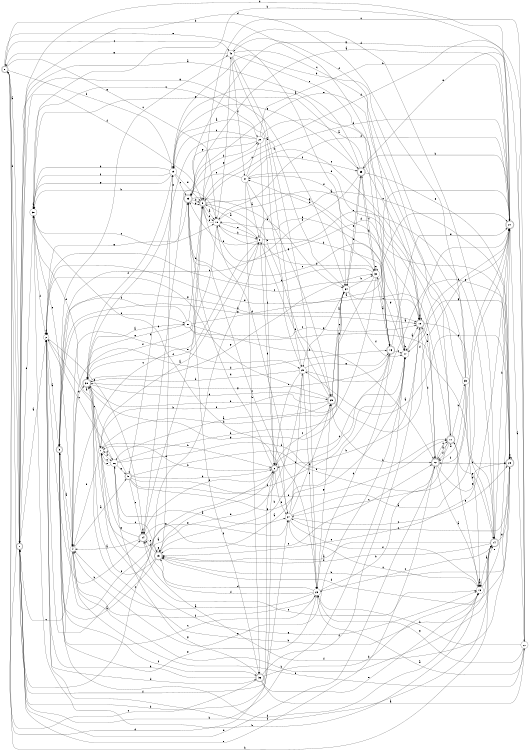 digraph n33_3 {
__start0 [label="" shape="none"];

rankdir=LR;
size="8,5";

s0 [style="rounded,filled", color="black", fillcolor="white" shape="doublecircle", label="0"];
s1 [style="rounded,filled", color="black", fillcolor="white" shape="doublecircle", label="1"];
s2 [style="filled", color="black", fillcolor="white" shape="circle", label="2"];
s3 [style="rounded,filled", color="black", fillcolor="white" shape="doublecircle", label="3"];
s4 [style="filled", color="black", fillcolor="white" shape="circle", label="4"];
s5 [style="rounded,filled", color="black", fillcolor="white" shape="doublecircle", label="5"];
s6 [style="rounded,filled", color="black", fillcolor="white" shape="doublecircle", label="6"];
s7 [style="filled", color="black", fillcolor="white" shape="circle", label="7"];
s8 [style="filled", color="black", fillcolor="white" shape="circle", label="8"];
s9 [style="rounded,filled", color="black", fillcolor="white" shape="doublecircle", label="9"];
s10 [style="filled", color="black", fillcolor="white" shape="circle", label="10"];
s11 [style="rounded,filled", color="black", fillcolor="white" shape="doublecircle", label="11"];
s12 [style="rounded,filled", color="black", fillcolor="white" shape="doublecircle", label="12"];
s13 [style="filled", color="black", fillcolor="white" shape="circle", label="13"];
s14 [style="rounded,filled", color="black", fillcolor="white" shape="doublecircle", label="14"];
s15 [style="rounded,filled", color="black", fillcolor="white" shape="doublecircle", label="15"];
s16 [style="rounded,filled", color="black", fillcolor="white" shape="doublecircle", label="16"];
s17 [style="filled", color="black", fillcolor="white" shape="circle", label="17"];
s18 [style="rounded,filled", color="black", fillcolor="white" shape="doublecircle", label="18"];
s19 [style="filled", color="black", fillcolor="white" shape="circle", label="19"];
s20 [style="filled", color="black", fillcolor="white" shape="circle", label="20"];
s21 [style="rounded,filled", color="black", fillcolor="white" shape="doublecircle", label="21"];
s22 [style="filled", color="black", fillcolor="white" shape="circle", label="22"];
s23 [style="filled", color="black", fillcolor="white" shape="circle", label="23"];
s24 [style="rounded,filled", color="black", fillcolor="white" shape="doublecircle", label="24"];
s25 [style="rounded,filled", color="black", fillcolor="white" shape="doublecircle", label="25"];
s26 [style="filled", color="black", fillcolor="white" shape="circle", label="26"];
s27 [style="filled", color="black", fillcolor="white" shape="circle", label="27"];
s28 [style="rounded,filled", color="black", fillcolor="white" shape="doublecircle", label="28"];
s29 [style="filled", color="black", fillcolor="white" shape="circle", label="29"];
s30 [style="rounded,filled", color="black", fillcolor="white" shape="doublecircle", label="30"];
s31 [style="filled", color="black", fillcolor="white" shape="circle", label="31"];
s32 [style="filled", color="black", fillcolor="white" shape="circle", label="32"];
s33 [style="rounded,filled", color="black", fillcolor="white" shape="doublecircle", label="33"];
s34 [style="filled", color="black", fillcolor="white" shape="circle", label="34"];
s35 [style="rounded,filled", color="black", fillcolor="white" shape="doublecircle", label="35"];
s36 [style="rounded,filled", color="black", fillcolor="white" shape="doublecircle", label="36"];
s37 [style="filled", color="black", fillcolor="white" shape="circle", label="37"];
s38 [style="filled", color="black", fillcolor="white" shape="circle", label="38"];
s39 [style="filled", color="black", fillcolor="white" shape="circle", label="39"];
s40 [style="filled", color="black", fillcolor="white" shape="circle", label="40"];
s0 -> s1 [label="a"];
s0 -> s14 [label="b"];
s0 -> s40 [label="c"];
s0 -> s6 [label="d"];
s0 -> s34 [label="e"];
s0 -> s19 [label="f"];
s0 -> s10 [label="g"];
s1 -> s2 [label="a"];
s1 -> s17 [label="b"];
s1 -> s8 [label="c"];
s1 -> s0 [label="d"];
s1 -> s38 [label="e"];
s1 -> s9 [label="f"];
s1 -> s34 [label="g"];
s2 -> s3 [label="a"];
s2 -> s24 [label="b"];
s2 -> s26 [label="c"];
s2 -> s36 [label="d"];
s2 -> s24 [label="e"];
s2 -> s2 [label="f"];
s2 -> s33 [label="g"];
s3 -> s4 [label="a"];
s3 -> s18 [label="b"];
s3 -> s40 [label="c"];
s3 -> s13 [label="d"];
s3 -> s31 [label="e"];
s3 -> s36 [label="f"];
s3 -> s18 [label="g"];
s4 -> s5 [label="a"];
s4 -> s14 [label="b"];
s4 -> s1 [label="c"];
s4 -> s16 [label="d"];
s4 -> s29 [label="e"];
s4 -> s23 [label="f"];
s4 -> s30 [label="g"];
s5 -> s2 [label="a"];
s5 -> s6 [label="b"];
s5 -> s24 [label="c"];
s5 -> s17 [label="d"];
s5 -> s11 [label="e"];
s5 -> s21 [label="f"];
s5 -> s17 [label="g"];
s6 -> s2 [label="a"];
s6 -> s7 [label="b"];
s6 -> s25 [label="c"];
s6 -> s33 [label="d"];
s6 -> s27 [label="e"];
s6 -> s1 [label="f"];
s6 -> s3 [label="g"];
s7 -> s8 [label="a"];
s7 -> s6 [label="b"];
s7 -> s13 [label="c"];
s7 -> s38 [label="d"];
s7 -> s4 [label="e"];
s7 -> s26 [label="f"];
s7 -> s13 [label="g"];
s8 -> s9 [label="a"];
s8 -> s16 [label="b"];
s8 -> s28 [label="c"];
s8 -> s32 [label="d"];
s8 -> s33 [label="e"];
s8 -> s30 [label="f"];
s8 -> s6 [label="g"];
s9 -> s10 [label="a"];
s9 -> s25 [label="b"];
s9 -> s17 [label="c"];
s9 -> s21 [label="d"];
s9 -> s10 [label="e"];
s9 -> s30 [label="f"];
s9 -> s18 [label="g"];
s10 -> s11 [label="a"];
s10 -> s8 [label="b"];
s10 -> s4 [label="c"];
s10 -> s28 [label="d"];
s10 -> s8 [label="e"];
s10 -> s9 [label="f"];
s10 -> s40 [label="g"];
s11 -> s12 [label="a"];
s11 -> s39 [label="b"];
s11 -> s27 [label="c"];
s11 -> s12 [label="d"];
s11 -> s2 [label="e"];
s11 -> s40 [label="f"];
s11 -> s14 [label="g"];
s12 -> s13 [label="a"];
s12 -> s28 [label="b"];
s12 -> s11 [label="c"];
s12 -> s1 [label="d"];
s12 -> s1 [label="e"];
s12 -> s18 [label="f"];
s12 -> s28 [label="g"];
s13 -> s14 [label="a"];
s13 -> s38 [label="b"];
s13 -> s27 [label="c"];
s13 -> s13 [label="d"];
s13 -> s21 [label="e"];
s13 -> s13 [label="f"];
s13 -> s11 [label="g"];
s14 -> s15 [label="a"];
s14 -> s21 [label="b"];
s14 -> s23 [label="c"];
s14 -> s15 [label="d"];
s14 -> s10 [label="e"];
s14 -> s2 [label="f"];
s14 -> s28 [label="g"];
s15 -> s3 [label="a"];
s15 -> s16 [label="b"];
s15 -> s26 [label="c"];
s15 -> s24 [label="d"];
s15 -> s19 [label="e"];
s15 -> s30 [label="f"];
s15 -> s15 [label="g"];
s16 -> s15 [label="a"];
s16 -> s0 [label="b"];
s16 -> s17 [label="c"];
s16 -> s23 [label="d"];
s16 -> s21 [label="e"];
s16 -> s10 [label="f"];
s16 -> s30 [label="g"];
s17 -> s18 [label="a"];
s17 -> s17 [label="b"];
s17 -> s6 [label="c"];
s17 -> s21 [label="d"];
s17 -> s4 [label="e"];
s17 -> s37 [label="f"];
s17 -> s32 [label="g"];
s18 -> s19 [label="a"];
s18 -> s6 [label="b"];
s18 -> s12 [label="c"];
s18 -> s12 [label="d"];
s18 -> s28 [label="e"];
s18 -> s18 [label="f"];
s18 -> s14 [label="g"];
s19 -> s20 [label="a"];
s19 -> s38 [label="b"];
s19 -> s33 [label="c"];
s19 -> s5 [label="d"];
s19 -> s9 [label="e"];
s19 -> s38 [label="f"];
s19 -> s38 [label="g"];
s20 -> s18 [label="a"];
s20 -> s21 [label="b"];
s20 -> s19 [label="c"];
s20 -> s34 [label="d"];
s20 -> s30 [label="e"];
s20 -> s6 [label="f"];
s20 -> s24 [label="g"];
s21 -> s22 [label="a"];
s21 -> s38 [label="b"];
s21 -> s2 [label="c"];
s21 -> s1 [label="d"];
s21 -> s15 [label="e"];
s21 -> s10 [label="f"];
s21 -> s33 [label="g"];
s22 -> s23 [label="a"];
s22 -> s23 [label="b"];
s22 -> s9 [label="c"];
s22 -> s9 [label="d"];
s22 -> s35 [label="e"];
s22 -> s4 [label="f"];
s22 -> s23 [label="g"];
s23 -> s4 [label="a"];
s23 -> s12 [label="b"];
s23 -> s3 [label="c"];
s23 -> s15 [label="d"];
s23 -> s3 [label="e"];
s23 -> s24 [label="f"];
s23 -> s25 [label="g"];
s24 -> s4 [label="a"];
s24 -> s9 [label="b"];
s24 -> s12 [label="c"];
s24 -> s6 [label="d"];
s24 -> s15 [label="e"];
s24 -> s24 [label="f"];
s24 -> s7 [label="g"];
s25 -> s26 [label="a"];
s25 -> s12 [label="b"];
s25 -> s34 [label="c"];
s25 -> s21 [label="d"];
s25 -> s8 [label="e"];
s25 -> s7 [label="f"];
s25 -> s2 [label="g"];
s26 -> s27 [label="a"];
s26 -> s34 [label="b"];
s26 -> s7 [label="c"];
s26 -> s11 [label="d"];
s26 -> s7 [label="e"];
s26 -> s7 [label="f"];
s26 -> s5 [label="g"];
s27 -> s21 [label="a"];
s27 -> s1 [label="b"];
s27 -> s28 [label="c"];
s27 -> s10 [label="d"];
s27 -> s29 [label="e"];
s27 -> s13 [label="f"];
s27 -> s25 [label="g"];
s28 -> s29 [label="a"];
s28 -> s15 [label="b"];
s28 -> s27 [label="c"];
s28 -> s15 [label="d"];
s28 -> s28 [label="e"];
s28 -> s24 [label="f"];
s28 -> s17 [label="g"];
s29 -> s21 [label="a"];
s29 -> s30 [label="b"];
s29 -> s38 [label="c"];
s29 -> s15 [label="d"];
s29 -> s6 [label="e"];
s29 -> s23 [label="f"];
s29 -> s16 [label="g"];
s30 -> s31 [label="a"];
s30 -> s14 [label="b"];
s30 -> s7 [label="c"];
s30 -> s25 [label="d"];
s30 -> s27 [label="e"];
s30 -> s19 [label="f"];
s30 -> s32 [label="g"];
s31 -> s21 [label="a"];
s31 -> s12 [label="b"];
s31 -> s18 [label="c"];
s31 -> s9 [label="d"];
s31 -> s30 [label="e"];
s31 -> s3 [label="f"];
s31 -> s14 [label="g"];
s32 -> s16 [label="a"];
s32 -> s30 [label="b"];
s32 -> s33 [label="c"];
s32 -> s37 [label="d"];
s32 -> s32 [label="e"];
s32 -> s35 [label="f"];
s32 -> s30 [label="g"];
s33 -> s21 [label="a"];
s33 -> s20 [label="b"];
s33 -> s23 [label="c"];
s33 -> s9 [label="d"];
s33 -> s34 [label="e"];
s33 -> s36 [label="f"];
s33 -> s9 [label="g"];
s34 -> s25 [label="a"];
s34 -> s32 [label="b"];
s34 -> s18 [label="c"];
s34 -> s7 [label="d"];
s34 -> s35 [label="e"];
s34 -> s17 [label="f"];
s34 -> s29 [label="g"];
s35 -> s1 [label="a"];
s35 -> s21 [label="b"];
s35 -> s3 [label="c"];
s35 -> s32 [label="d"];
s35 -> s28 [label="e"];
s35 -> s34 [label="f"];
s35 -> s19 [label="g"];
s36 -> s22 [label="a"];
s36 -> s2 [label="b"];
s36 -> s0 [label="c"];
s36 -> s13 [label="d"];
s36 -> s13 [label="e"];
s36 -> s18 [label="f"];
s36 -> s26 [label="g"];
s37 -> s8 [label="a"];
s37 -> s36 [label="b"];
s37 -> s20 [label="c"];
s37 -> s18 [label="d"];
s37 -> s33 [label="e"];
s37 -> s35 [label="f"];
s37 -> s25 [label="g"];
s38 -> s38 [label="a"];
s38 -> s10 [label="b"];
s38 -> s10 [label="c"];
s38 -> s27 [label="d"];
s38 -> s4 [label="e"];
s38 -> s2 [label="f"];
s38 -> s35 [label="g"];
s39 -> s12 [label="a"];
s39 -> s19 [label="b"];
s39 -> s9 [label="c"];
s39 -> s1 [label="d"];
s39 -> s33 [label="e"];
s39 -> s12 [label="f"];
s39 -> s13 [label="g"];
s40 -> s29 [label="a"];
s40 -> s23 [label="b"];
s40 -> s17 [label="c"];
s40 -> s14 [label="d"];
s40 -> s16 [label="e"];
s40 -> s37 [label="f"];
s40 -> s0 [label="g"];

}